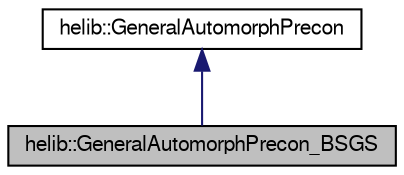 digraph "helib::GeneralAutomorphPrecon_BSGS"
{
  edge [fontname="FreeSans",fontsize="10",labelfontname="FreeSans",labelfontsize="10"];
  node [fontname="FreeSans",fontsize="10",shape=record];
  Node0 [label="helib::GeneralAutomorphPrecon_BSGS",height=0.2,width=0.4,color="black", fillcolor="grey75", style="filled", fontcolor="black"];
  Node1 -> Node0 [dir="back",color="midnightblue",fontsize="10",style="solid"];
  Node1 [label="helib::GeneralAutomorphPrecon",height=0.2,width=0.4,color="black", fillcolor="white", style="filled",URL="$classhelib_1_1_general_automorph_precon.html"];
}
